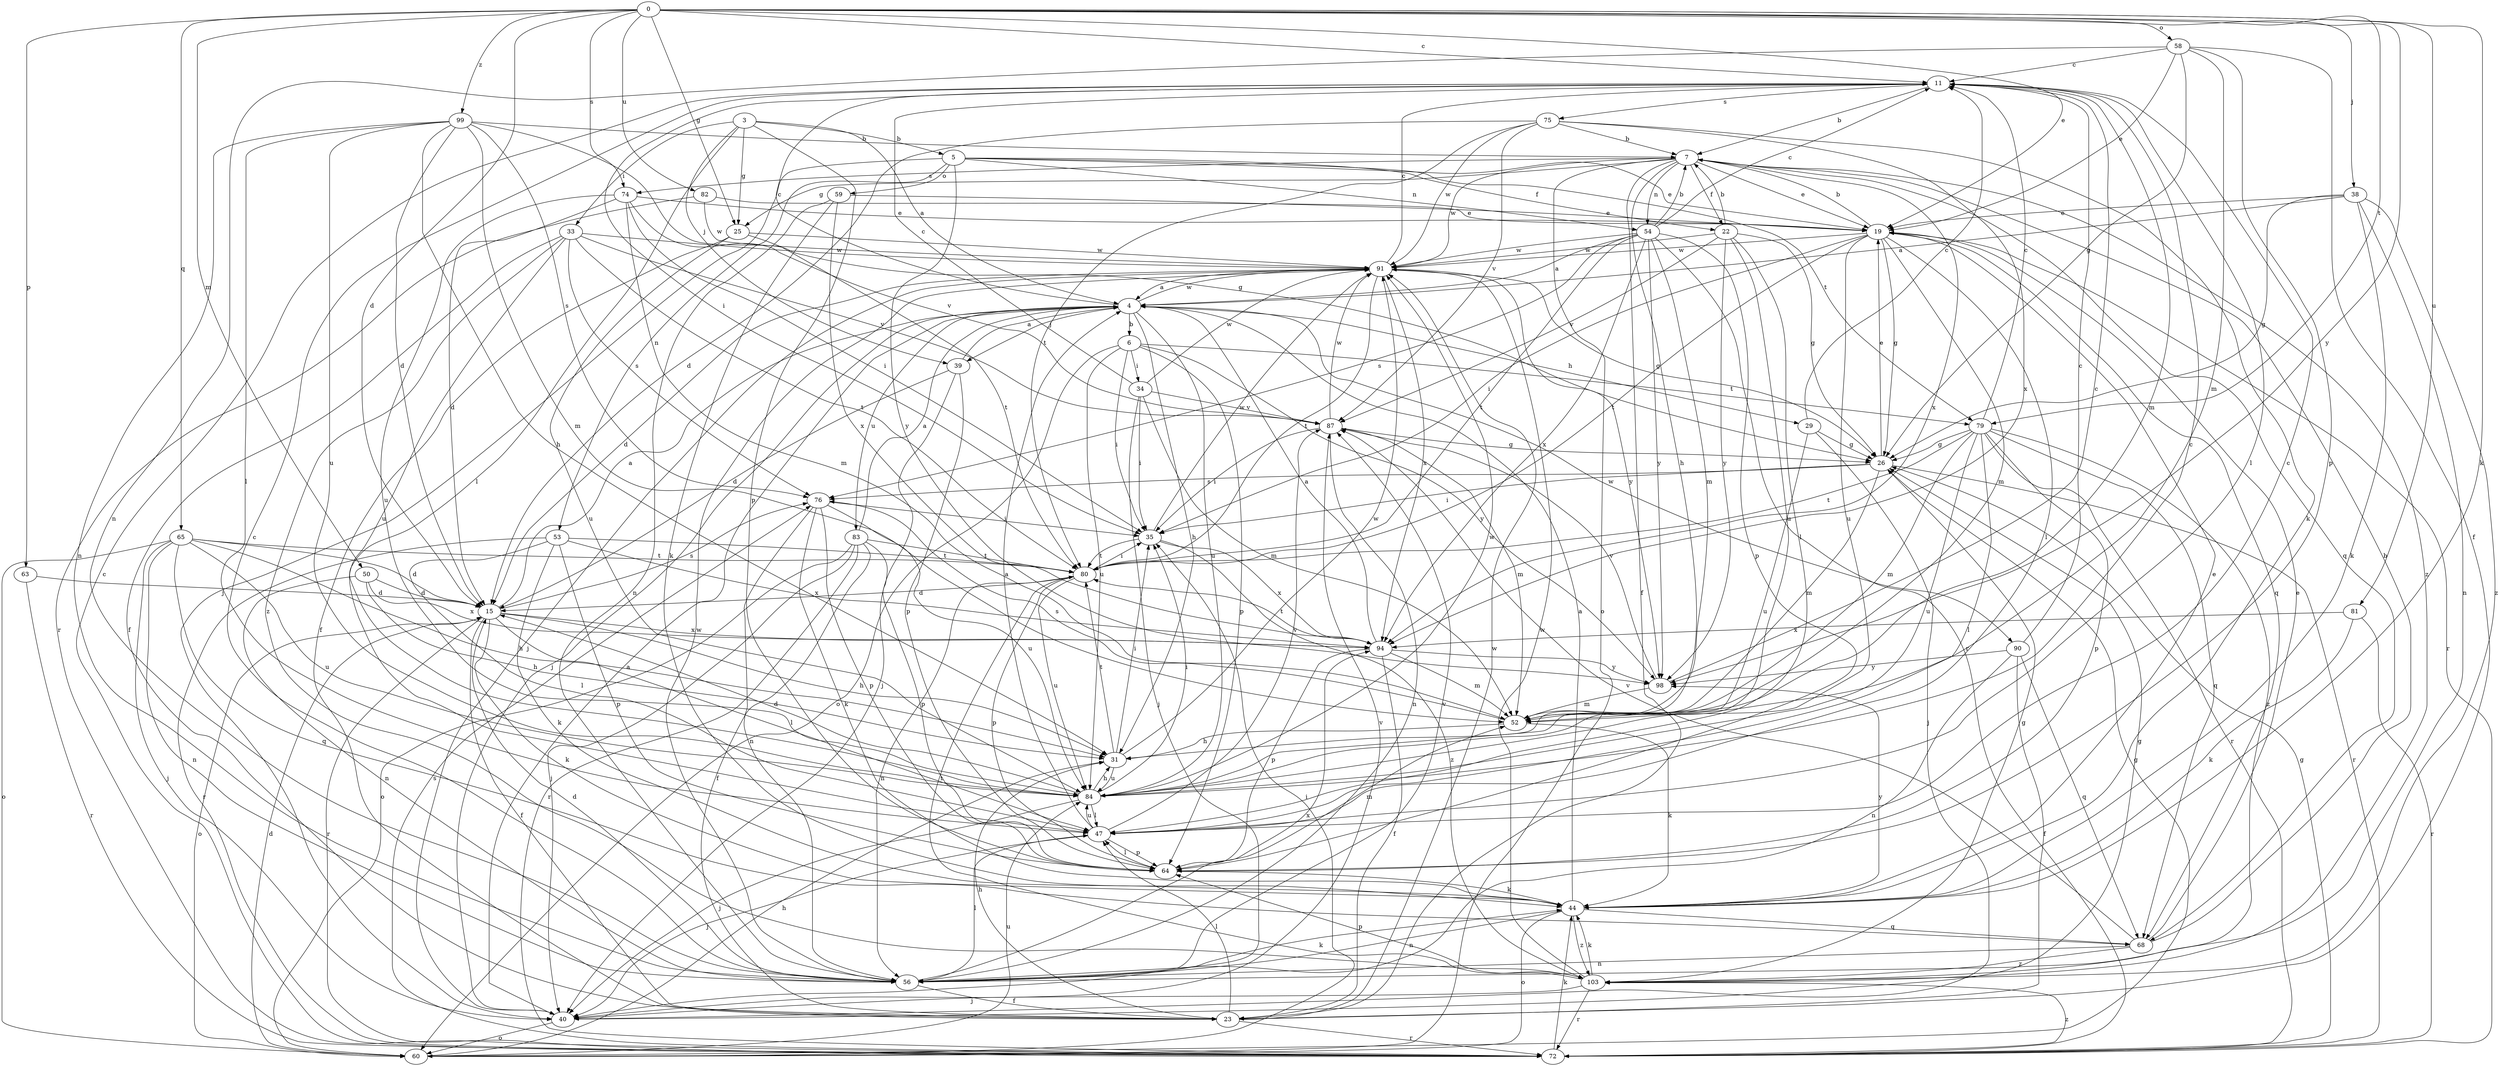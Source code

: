 strict digraph  {
0;
3;
4;
5;
6;
7;
11;
15;
19;
22;
23;
25;
26;
29;
31;
33;
34;
35;
38;
39;
40;
44;
47;
50;
52;
53;
54;
56;
58;
59;
60;
63;
64;
65;
68;
72;
74;
75;
76;
79;
80;
81;
82;
83;
84;
87;
90;
91;
94;
98;
99;
103;
0 -> 11  [label=c];
0 -> 15  [label=d];
0 -> 19  [label=e];
0 -> 25  [label=g];
0 -> 38  [label=j];
0 -> 44  [label=k];
0 -> 50  [label=m];
0 -> 58  [label=o];
0 -> 63  [label=p];
0 -> 65  [label=q];
0 -> 74  [label=s];
0 -> 79  [label=t];
0 -> 81  [label=u];
0 -> 82  [label=u];
0 -> 98  [label=y];
0 -> 99  [label=z];
3 -> 4  [label=a];
3 -> 5  [label=b];
3 -> 25  [label=g];
3 -> 33  [label=i];
3 -> 39  [label=j];
3 -> 47  [label=l];
3 -> 64  [label=p];
4 -> 6  [label=b];
4 -> 11  [label=c];
4 -> 29  [label=h];
4 -> 31  [label=h];
4 -> 39  [label=j];
4 -> 40  [label=j];
4 -> 83  [label=u];
4 -> 84  [label=u];
4 -> 90  [label=w];
4 -> 91  [label=w];
5 -> 19  [label=e];
5 -> 22  [label=f];
5 -> 40  [label=j];
5 -> 53  [label=n];
5 -> 54  [label=n];
5 -> 59  [label=o];
5 -> 79  [label=t];
5 -> 98  [label=y];
6 -> 34  [label=i];
6 -> 35  [label=i];
6 -> 60  [label=o];
6 -> 64  [label=p];
6 -> 79  [label=t];
6 -> 84  [label=u];
6 -> 98  [label=y];
7 -> 19  [label=e];
7 -> 22  [label=f];
7 -> 23  [label=f];
7 -> 25  [label=g];
7 -> 31  [label=h];
7 -> 54  [label=n];
7 -> 60  [label=o];
7 -> 68  [label=q];
7 -> 74  [label=s];
7 -> 91  [label=w];
7 -> 94  [label=x];
7 -> 103  [label=z];
11 -> 7  [label=b];
11 -> 35  [label=i];
11 -> 47  [label=l];
11 -> 52  [label=m];
11 -> 75  [label=s];
15 -> 4  [label=a];
15 -> 23  [label=f];
15 -> 31  [label=h];
15 -> 44  [label=k];
15 -> 47  [label=l];
15 -> 60  [label=o];
15 -> 72  [label=r];
15 -> 76  [label=s];
15 -> 94  [label=x];
19 -> 7  [label=b];
19 -> 26  [label=g];
19 -> 35  [label=i];
19 -> 47  [label=l];
19 -> 52  [label=m];
19 -> 68  [label=q];
19 -> 72  [label=r];
19 -> 80  [label=t];
19 -> 84  [label=u];
19 -> 91  [label=w];
22 -> 7  [label=b];
22 -> 26  [label=g];
22 -> 47  [label=l];
22 -> 84  [label=u];
22 -> 87  [label=v];
22 -> 91  [label=w];
22 -> 98  [label=y];
23 -> 31  [label=h];
23 -> 47  [label=l];
23 -> 72  [label=r];
23 -> 91  [label=w];
25 -> 23  [label=f];
25 -> 80  [label=t];
25 -> 84  [label=u];
25 -> 91  [label=w];
26 -> 19  [label=e];
26 -> 35  [label=i];
26 -> 52  [label=m];
26 -> 72  [label=r];
26 -> 76  [label=s];
29 -> 11  [label=c];
29 -> 26  [label=g];
29 -> 40  [label=j];
29 -> 84  [label=u];
31 -> 35  [label=i];
31 -> 80  [label=t];
31 -> 84  [label=u];
31 -> 91  [label=w];
33 -> 23  [label=f];
33 -> 76  [label=s];
33 -> 80  [label=t];
33 -> 84  [label=u];
33 -> 87  [label=v];
33 -> 91  [label=w];
33 -> 103  [label=z];
34 -> 11  [label=c];
34 -> 35  [label=i];
34 -> 40  [label=j];
34 -> 52  [label=m];
34 -> 87  [label=v];
34 -> 91  [label=w];
35 -> 80  [label=t];
35 -> 91  [label=w];
35 -> 94  [label=x];
35 -> 103  [label=z];
38 -> 4  [label=a];
38 -> 19  [label=e];
38 -> 26  [label=g];
38 -> 44  [label=k];
38 -> 56  [label=n];
38 -> 103  [label=z];
39 -> 4  [label=a];
39 -> 15  [label=d];
39 -> 40  [label=j];
39 -> 64  [label=p];
40 -> 4  [label=a];
40 -> 26  [label=g];
40 -> 60  [label=o];
40 -> 87  [label=v];
44 -> 4  [label=a];
44 -> 19  [label=e];
44 -> 56  [label=n];
44 -> 60  [label=o];
44 -> 68  [label=q];
44 -> 98  [label=y];
44 -> 103  [label=z];
47 -> 4  [label=a];
47 -> 11  [label=c];
47 -> 40  [label=j];
47 -> 64  [label=p];
47 -> 84  [label=u];
47 -> 87  [label=v];
50 -> 15  [label=d];
50 -> 31  [label=h];
50 -> 56  [label=n];
50 -> 94  [label=x];
52 -> 31  [label=h];
52 -> 44  [label=k];
52 -> 76  [label=s];
53 -> 44  [label=k];
53 -> 47  [label=l];
53 -> 64  [label=p];
53 -> 72  [label=r];
53 -> 80  [label=t];
53 -> 94  [label=x];
54 -> 4  [label=a];
54 -> 7  [label=b];
54 -> 11  [label=c];
54 -> 52  [label=m];
54 -> 64  [label=p];
54 -> 72  [label=r];
54 -> 76  [label=s];
54 -> 80  [label=t];
54 -> 91  [label=w];
54 -> 94  [label=x];
54 -> 98  [label=y];
56 -> 11  [label=c];
56 -> 15  [label=d];
56 -> 23  [label=f];
56 -> 44  [label=k];
56 -> 47  [label=l];
56 -> 87  [label=v];
56 -> 91  [label=w];
56 -> 94  [label=x];
58 -> 11  [label=c];
58 -> 19  [label=e];
58 -> 23  [label=f];
58 -> 26  [label=g];
58 -> 52  [label=m];
58 -> 56  [label=n];
58 -> 64  [label=p];
59 -> 19  [label=e];
59 -> 44  [label=k];
59 -> 56  [label=n];
59 -> 94  [label=x];
60 -> 15  [label=d];
60 -> 26  [label=g];
60 -> 31  [label=h];
60 -> 35  [label=i];
60 -> 84  [label=u];
63 -> 15  [label=d];
63 -> 72  [label=r];
64 -> 44  [label=k];
64 -> 47  [label=l];
64 -> 52  [label=m];
65 -> 15  [label=d];
65 -> 31  [label=h];
65 -> 40  [label=j];
65 -> 56  [label=n];
65 -> 60  [label=o];
65 -> 68  [label=q];
65 -> 80  [label=t];
65 -> 84  [label=u];
68 -> 7  [label=b];
68 -> 19  [label=e];
68 -> 56  [label=n];
68 -> 87  [label=v];
68 -> 103  [label=z];
72 -> 11  [label=c];
72 -> 26  [label=g];
72 -> 44  [label=k];
72 -> 76  [label=s];
72 -> 103  [label=z];
74 -> 15  [label=d];
74 -> 19  [label=e];
74 -> 35  [label=i];
74 -> 52  [label=m];
74 -> 84  [label=u];
74 -> 87  [label=v];
75 -> 7  [label=b];
75 -> 15  [label=d];
75 -> 44  [label=k];
75 -> 80  [label=t];
75 -> 87  [label=v];
75 -> 91  [label=w];
75 -> 94  [label=x];
76 -> 35  [label=i];
76 -> 44  [label=k];
76 -> 56  [label=n];
76 -> 64  [label=p];
76 -> 84  [label=u];
79 -> 11  [label=c];
79 -> 26  [label=g];
79 -> 47  [label=l];
79 -> 52  [label=m];
79 -> 64  [label=p];
79 -> 68  [label=q];
79 -> 72  [label=r];
79 -> 80  [label=t];
79 -> 84  [label=u];
79 -> 103  [label=z];
80 -> 15  [label=d];
80 -> 35  [label=i];
80 -> 56  [label=n];
80 -> 64  [label=p];
80 -> 84  [label=u];
81 -> 44  [label=k];
81 -> 72  [label=r];
81 -> 94  [label=x];
82 -> 19  [label=e];
82 -> 72  [label=r];
82 -> 91  [label=w];
83 -> 4  [label=a];
83 -> 23  [label=f];
83 -> 40  [label=j];
83 -> 60  [label=o];
83 -> 64  [label=p];
83 -> 72  [label=r];
83 -> 80  [label=t];
84 -> 11  [label=c];
84 -> 15  [label=d];
84 -> 31  [label=h];
84 -> 35  [label=i];
84 -> 40  [label=j];
84 -> 47  [label=l];
84 -> 91  [label=w];
87 -> 26  [label=g];
87 -> 35  [label=i];
87 -> 52  [label=m];
87 -> 56  [label=n];
87 -> 91  [label=w];
90 -> 11  [label=c];
90 -> 23  [label=f];
90 -> 56  [label=n];
90 -> 68  [label=q];
90 -> 98  [label=y];
91 -> 4  [label=a];
91 -> 11  [label=c];
91 -> 15  [label=d];
91 -> 26  [label=g];
91 -> 40  [label=j];
91 -> 80  [label=t];
91 -> 94  [label=x];
91 -> 98  [label=y];
94 -> 4  [label=a];
94 -> 23  [label=f];
94 -> 52  [label=m];
94 -> 64  [label=p];
94 -> 80  [label=t];
94 -> 98  [label=y];
98 -> 11  [label=c];
98 -> 52  [label=m];
98 -> 87  [label=v];
99 -> 7  [label=b];
99 -> 15  [label=d];
99 -> 26  [label=g];
99 -> 31  [label=h];
99 -> 47  [label=l];
99 -> 52  [label=m];
99 -> 56  [label=n];
99 -> 76  [label=s];
99 -> 84  [label=u];
103 -> 26  [label=g];
103 -> 40  [label=j];
103 -> 44  [label=k];
103 -> 64  [label=p];
103 -> 72  [label=r];
103 -> 80  [label=t];
103 -> 91  [label=w];
}

